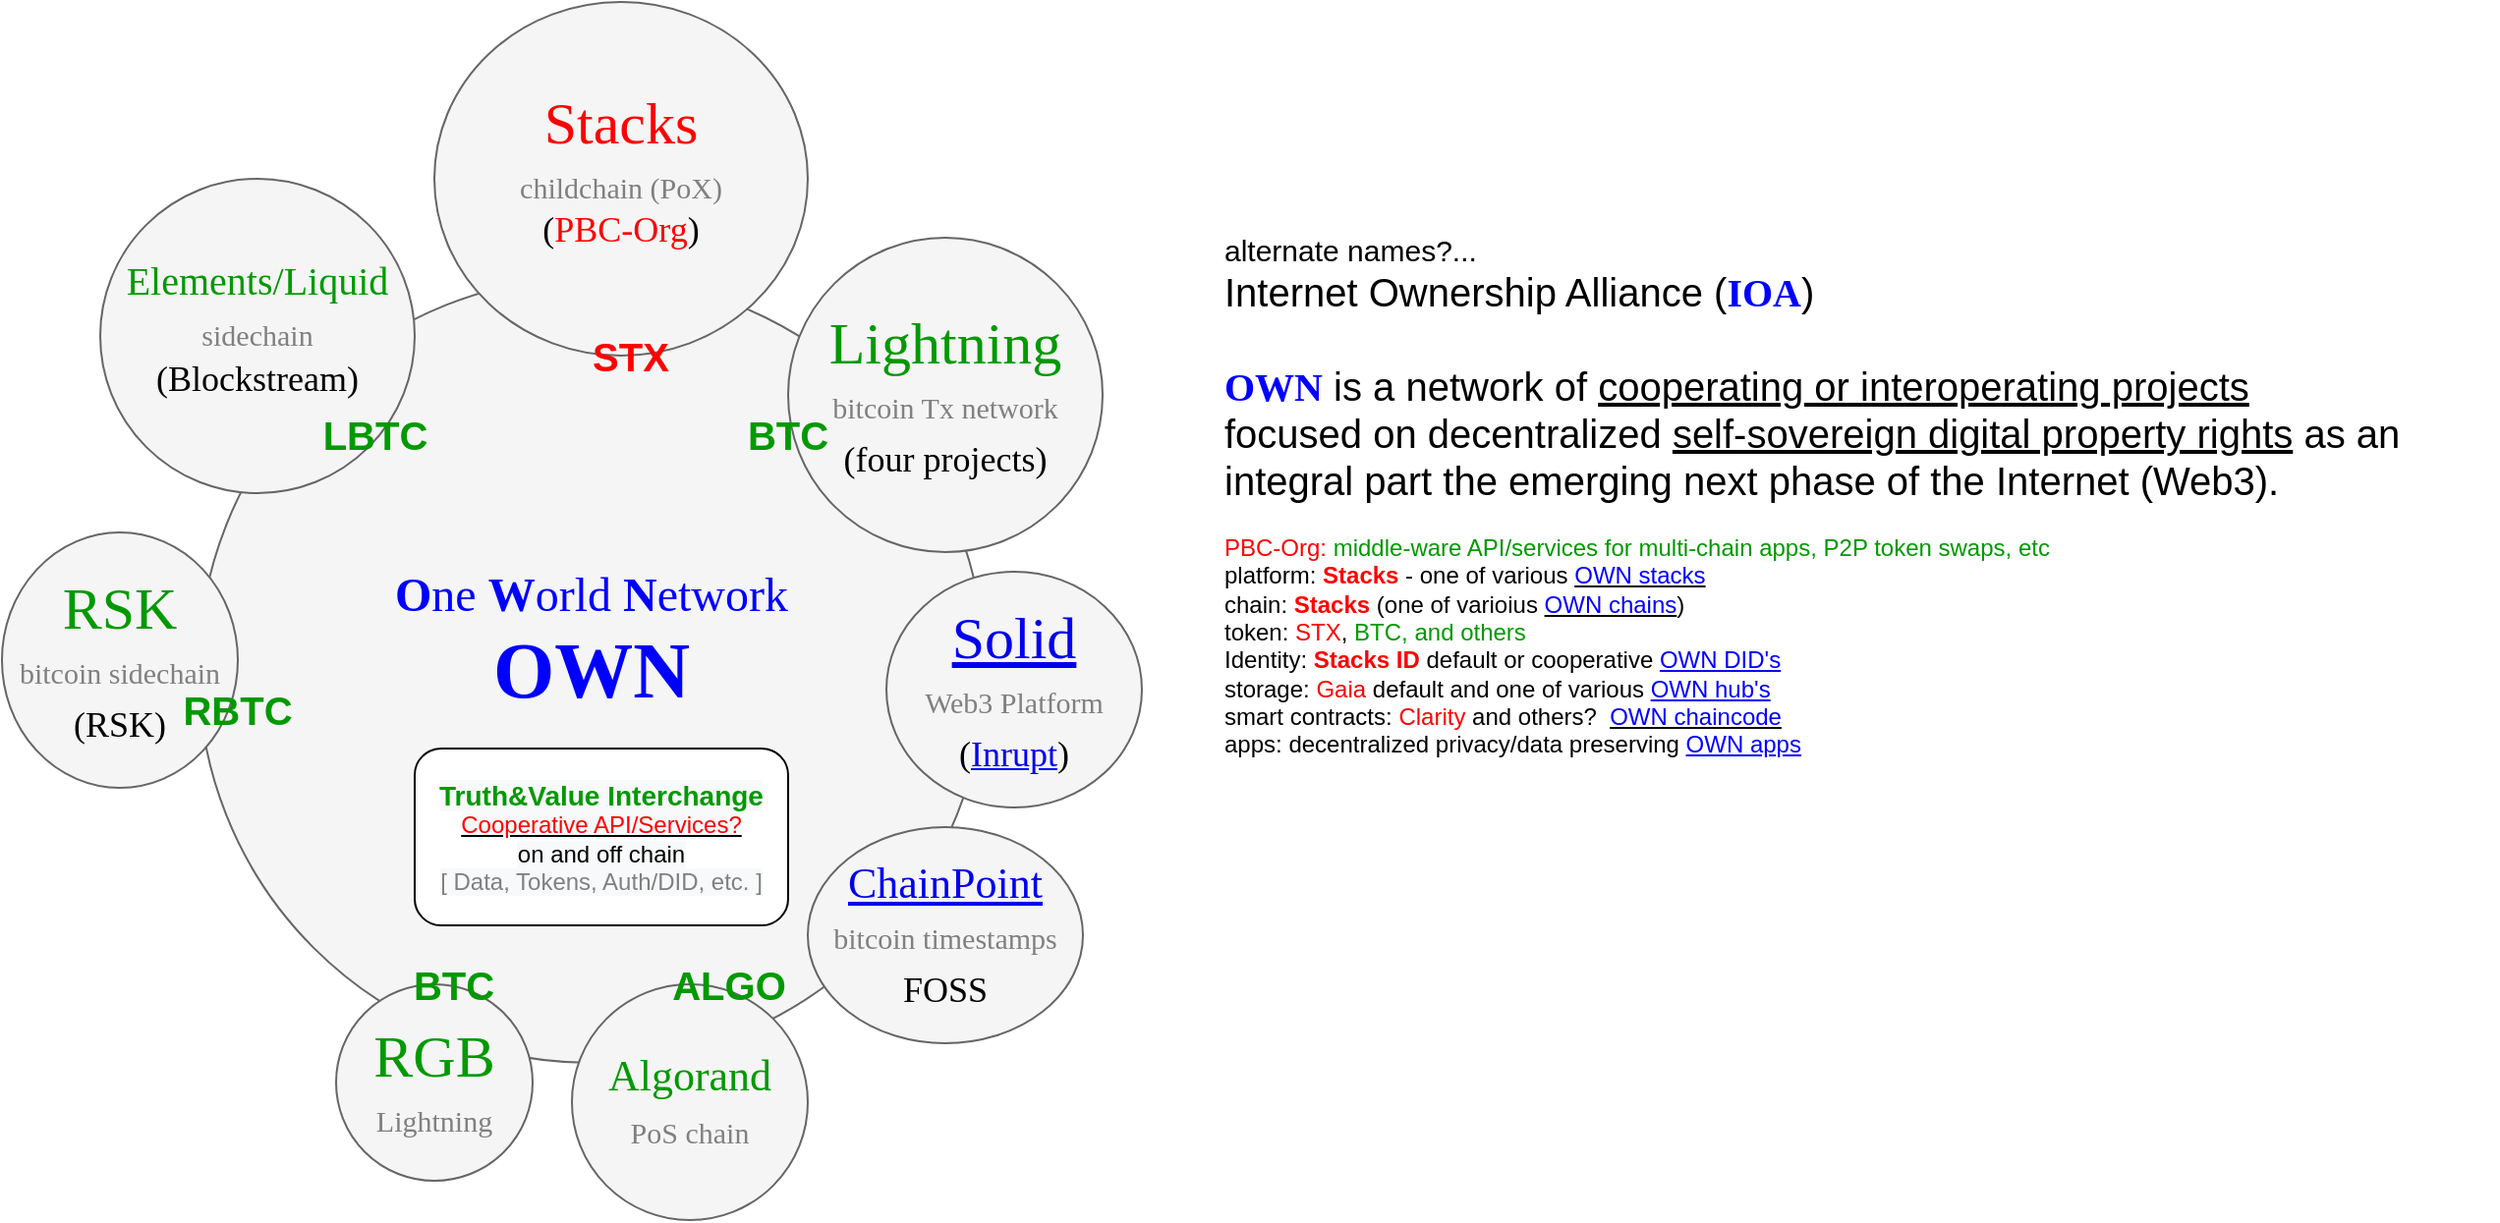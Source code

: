 <mxfile version="13.4.2" type="github">
  <diagram name="Page-1" id="dd472eb7-4b8b-5cd9-a60b-b15522922e76">
    <mxGraphModel dx="1363" dy="727" grid="1" gridSize="10" guides="1" tooltips="1" connect="1" arrows="1" fold="1" page="1" pageScale="1" pageWidth="1100" pageHeight="850" background="#ffffff" math="0" shadow="0">
      <root>
        <mxCell id="0" />
        <mxCell id="1" parent="0" />
        <mxCell id="374e34682ed331ee-1" value="&lt;font style=&quot;font-size: 24px&quot;&gt;&lt;font style=&quot;font-size: 24px&quot; color=&quot;#0000ff&quot;&gt;&lt;b&gt;O&lt;/b&gt;ne &lt;b&gt;W&lt;/b&gt;orld &lt;b&gt;N&lt;/b&gt;etwork&lt;/font&gt;&lt;br&gt;&lt;b&gt;&lt;font style=&quot;font-size: 40px&quot; color=&quot;#0000ff&quot;&gt;OWN&lt;/font&gt;&lt;br&gt;&lt;/b&gt;&lt;br&gt;&lt;/font&gt;" style="ellipse;whiteSpace=wrap;html=1;rounded=0;shadow=0;dashed=0;comic=0;fontFamily=Verdana;fontSize=22;fontColor=#0069D1;fillColor=#f5f5f5;strokeColor=#666666;" parent="1" vertex="1">
          <mxGeometry x="330" y="180" width="400" height="400" as="geometry" />
        </mxCell>
        <mxCell id="45236fa5f4b8e91a-1" value="&lt;font style=&quot;font-size: 30px&quot; color=&quot;#ff0000&quot;&gt;Stacks&lt;/font&gt;&lt;br&gt;&lt;font color=&quot;#808080&quot; style=&quot;font-size: 15px&quot;&gt;childchain (PoX)&lt;/font&gt;&lt;br&gt;&lt;sup&gt;&lt;font color=&quot;#000000&quot; style=&quot;font-size: 18px&quot;&gt;(&lt;/font&gt;&lt;font style=&quot;font-size: 18px&quot; color=&quot;#ff0000&quot;&gt;PBC-Org&lt;/font&gt;&lt;font color=&quot;#000000&quot; style=&quot;font-size: 18px&quot;&gt;)&lt;/font&gt;&lt;/sup&gt;" style="ellipse;whiteSpace=wrap;html=1;rounded=0;shadow=0;dashed=0;comic=0;fontFamily=Verdana;fontSize=22;fontColor=#0069D1;fillColor=#f5f5f5;strokeColor=#666666;" parent="1" vertex="1">
          <mxGeometry x="450" y="40" width="190" height="180" as="geometry" />
        </mxCell>
        <mxCell id="45236fa5f4b8e91a-2" value="&lt;font color=&quot;#009900&quot;&gt;Algorand&lt;/font&gt;&lt;br&gt;&lt;font color=&quot;#808080&quot; style=&quot;font-size: 15px&quot;&gt;PoS chain&lt;/font&gt;" style="ellipse;whiteSpace=wrap;html=1;rounded=0;shadow=0;dashed=0;comic=0;fontFamily=Verdana;fontSize=22;fontColor=#0069D1;fillColor=#f5f5f5;strokeColor=#666666;" parent="1" vertex="1">
          <mxGeometry x="520" y="540" width="120" height="120" as="geometry" />
        </mxCell>
        <mxCell id="45236fa5f4b8e91a-4" value="&lt;font color=&quot;#009900&quot;&gt;&lt;font style=&quot;font-size: 30px&quot;&gt;RSK&lt;/font&gt;&lt;br&gt;&lt;/font&gt;&lt;font style=&quot;font-size: 15px&quot; color=&quot;#808080&quot;&gt;bitcoin sidechain&lt;/font&gt;&lt;br&gt;&lt;font color=&quot;#000000&quot; style=&quot;font-size: 18px&quot;&gt;(RSK)&lt;/font&gt;" style="ellipse;whiteSpace=wrap;html=1;rounded=0;shadow=0;dashed=0;comic=0;fontFamily=Verdana;fontSize=22;fontColor=#0069D1;fillColor=#f5f5f5;strokeColor=#666666;" parent="1" vertex="1">
          <mxGeometry x="230" y="310" width="120" height="130" as="geometry" />
        </mxCell>
        <mxCell id="45236fa5f4b8e91a-5" value="&lt;font style=&quot;font-size: 20px&quot; color=&quot;#009900&quot;&gt;Elements/Liquid&lt;/font&gt;&lt;br&gt;&lt;font color=&quot;#808080&quot; style=&quot;font-size: 15px&quot;&gt;sidechain&lt;/font&gt;&lt;br&gt;&lt;sup&gt;&lt;font color=&quot;#000000&quot; style=&quot;font-size: 18px&quot;&gt;(Blockstream)&lt;/font&gt;&lt;/sup&gt;" style="ellipse;whiteSpace=wrap;html=1;rounded=0;shadow=0;dashed=0;comic=0;fontFamily=Verdana;fontSize=22;fontColor=#0069D1;fillColor=#f5f5f5;strokeColor=#666666;" parent="1" vertex="1">
          <mxGeometry x="280" y="130" width="160" height="160" as="geometry" />
        </mxCell>
        <mxCell id="45236fa5f4b8e91a-6" value="&lt;font style=&quot;font-size: 30px&quot; color=&quot;#009900&quot;&gt;Lightning&lt;/font&gt;&lt;br&gt;&lt;font color=&quot;#808080&quot; style=&quot;font-size: 15px&quot;&gt;bitcoin Tx network&lt;/font&gt;&lt;br&gt;&lt;font color=&quot;#000000&quot; style=&quot;font-size: 18px&quot;&gt;(four projects)&lt;/font&gt;" style="ellipse;whiteSpace=wrap;html=1;rounded=0;shadow=0;dashed=0;comic=0;fontFamily=Verdana;fontSize=22;fontColor=#0069D1;fillColor=#f5f5f5;strokeColor=#666666;" parent="1" vertex="1">
          <mxGeometry x="630" y="160" width="160" height="160" as="geometry" />
        </mxCell>
        <mxCell id="45236fa5f4b8e91a-7" value="&lt;font style=&quot;font-size: 30px&quot; color=&quot;#009900&quot;&gt;RGB&lt;/font&gt;&lt;br&gt;&lt;font style=&quot;font-size: 15px&quot; color=&quot;#808080&quot;&gt;Lightning&lt;/font&gt;" style="ellipse;whiteSpace=wrap;html=1;rounded=0;shadow=0;dashed=0;comic=0;fontFamily=Verdana;fontSize=22;fontColor=#0069D1;fillColor=#f5f5f5;strokeColor=#666666;" parent="1" vertex="1">
          <mxGeometry x="400" y="540" width="100" height="100" as="geometry" />
        </mxCell>
        <mxCell id="45236fa5f4b8e91a-8" value="&lt;font color=&quot;#ff8000&quot;&gt;&lt;a href=&quot;https://chainpoint.org/&quot;&gt;ChainPoint&lt;/a&gt;&lt;/font&gt;&lt;br&gt;&lt;font color=&quot;#808080&quot; style=&quot;font-size: 15px&quot;&gt;bitcoin timestamps&lt;/font&gt;&lt;br&gt;&lt;font color=&quot;#000000&quot; style=&quot;font-size: 18px&quot;&gt;FOSS&lt;/font&gt;" style="ellipse;whiteSpace=wrap;html=1;rounded=0;shadow=0;dashed=0;comic=0;fontFamily=Verdana;fontSize=22;fontColor=#0069D1;fillColor=#f5f5f5;strokeColor=#666666;" parent="1" vertex="1">
          <mxGeometry x="640" y="460" width="140" height="110" as="geometry" />
        </mxCell>
        <mxCell id="lZ3ra_9fjDl4-H9-Oguv-4" value="&lt;font size=&quot;1&quot; color=&quot;#ff0000&quot;&gt;&lt;b style=&quot;font-size: 20px&quot;&gt;STX&lt;/b&gt;&lt;/font&gt;" style="text;html=1;strokeColor=none;fillColor=none;align=center;verticalAlign=middle;whiteSpace=wrap;rounded=0;" parent="1" vertex="1">
          <mxGeometry x="530" y="210" width="40" height="20" as="geometry" />
        </mxCell>
        <mxCell id="lZ3ra_9fjDl4-H9-Oguv-5" value="&lt;font color=&quot;#009900&quot; size=&quot;1&quot;&gt;&lt;b style=&quot;font-size: 20px&quot;&gt;LBTC&lt;/b&gt;&lt;/font&gt;" style="text;html=1;strokeColor=none;fillColor=none;align=center;verticalAlign=middle;whiteSpace=wrap;rounded=0;" parent="1" vertex="1">
          <mxGeometry x="400" y="250" width="40" height="20" as="geometry" />
        </mxCell>
        <mxCell id="lZ3ra_9fjDl4-H9-Oguv-6" value="&lt;font color=&quot;#009900&quot; size=&quot;1&quot;&gt;&lt;b style=&quot;font-size: 20px&quot;&gt;RBTC&lt;/b&gt;&lt;/font&gt;" style="text;html=1;strokeColor=none;fillColor=none;align=center;verticalAlign=middle;whiteSpace=wrap;rounded=0;" parent="1" vertex="1">
          <mxGeometry x="330" y="390" width="40" height="20" as="geometry" />
        </mxCell>
        <mxCell id="lZ3ra_9fjDl4-H9-Oguv-9" value="&lt;font color=&quot;#009900&quot; size=&quot;1&quot;&gt;&lt;b style=&quot;font-size: 20px&quot;&gt;BTC&lt;/b&gt;&lt;/font&gt;" style="text;html=1;strokeColor=none;fillColor=none;align=center;verticalAlign=middle;whiteSpace=wrap;rounded=0;" parent="1" vertex="1">
          <mxGeometry x="610" y="250" width="40" height="20" as="geometry" />
        </mxCell>
        <mxCell id="lZ3ra_9fjDl4-H9-Oguv-10" value="&lt;span style=&quot;color: rgb(0 , 0 , 0) ; font-family: &amp;#34;helvetica&amp;#34; ; font-style: normal ; font-weight: 400 ; letter-spacing: normal ; text-align: center ; text-indent: 0px ; text-transform: none ; word-spacing: 0px ; background-color: rgb(248 , 249 , 250) ; font-size: 14px&quot;&gt;&lt;b&gt;&lt;font color=&quot;#009900&quot;&gt;Truth&amp;amp;Value Interchange&lt;/font&gt;&lt;/b&gt;&lt;/span&gt;&lt;font style=&quot;font-family: &amp;#34;helvetica&amp;#34; ; font-size: 12px ; font-style: normal ; font-weight: 400 ; letter-spacing: normal ; text-align: center ; text-indent: 0px ; text-transform: none ; word-spacing: 0px ; background-color: rgb(248 , 249 , 250)&quot;&gt;&lt;br&gt;&lt;u&gt;&lt;font color=&quot;#ff0000&quot;&gt;Cooperative API/Services?&lt;/font&gt;&lt;/u&gt;&lt;/font&gt;&lt;br style=&quot;color: rgb(0 , 0 , 0) ; font-family: &amp;#34;helvetica&amp;#34; ; font-size: 12px ; font-style: normal ; font-weight: 400 ; letter-spacing: normal ; text-align: center ; text-indent: 0px ; text-transform: none ; word-spacing: 0px ; background-color: rgb(248 , 249 , 250)&quot;&gt;&lt;span style=&quot;color: rgb(0 , 0 , 0) ; font-family: &amp;#34;helvetica&amp;#34; ; font-size: 12px ; font-style: normal ; font-weight: 400 ; letter-spacing: normal ; text-align: center ; text-indent: 0px ; text-transform: none ; word-spacing: 0px ; background-color: rgb(248 , 249 , 250) ; display: inline ; float: none&quot;&gt;on and off chain&lt;/span&gt;&lt;br style=&quot;color: rgb(0 , 0 , 0) ; font-family: &amp;#34;helvetica&amp;#34; ; font-size: 12px ; font-style: normal ; font-weight: 400 ; letter-spacing: normal ; text-align: center ; text-indent: 0px ; text-transform: none ; word-spacing: 0px ; background-color: rgb(248 , 249 , 250)&quot;&gt;&lt;font color=&quot;#808080&quot; style=&quot;font-family: &amp;#34;helvetica&amp;#34; ; font-size: 12px ; font-style: normal ; font-weight: 400 ; letter-spacing: normal ; text-align: center ; text-indent: 0px ; text-transform: none ; word-spacing: 0px ; background-color: rgb(248 , 249 , 250)&quot;&gt;[ Data, Tokens, Auth/DID, etc. ]&lt;/font&gt;" style="rounded=1;whiteSpace=wrap;html=1;" parent="1" vertex="1">
          <mxGeometry x="440" y="420" width="190" height="90" as="geometry" />
        </mxCell>
        <mxCell id="lZ3ra_9fjDl4-H9-Oguv-12" value="&lt;font color=&quot;#009900&quot;&gt;&lt;span style=&quot;font-size: 20px&quot;&gt;&lt;b&gt;ALGO&lt;/b&gt;&lt;/span&gt;&lt;/font&gt;" style="text;html=1;strokeColor=none;fillColor=none;align=center;verticalAlign=middle;whiteSpace=wrap;rounded=0;" parent="1" vertex="1">
          <mxGeometry x="580" y="530" width="40" height="20" as="geometry" />
        </mxCell>
        <mxCell id="lZ3ra_9fjDl4-H9-Oguv-14" value="&lt;font color=&quot;#009900&quot; size=&quot;1&quot;&gt;&lt;b style=&quot;font-size: 20px&quot;&gt;BTC&lt;/b&gt;&lt;/font&gt;" style="text;html=1;strokeColor=none;fillColor=none;align=center;verticalAlign=middle;whiteSpace=wrap;rounded=0;" parent="1" vertex="1">
          <mxGeometry x="440" y="530" width="40" height="20" as="geometry" />
        </mxCell>
        <mxCell id="1H9yyPW_hjN4RGJbeoG5-1" value="&lt;font style=&quot;font-size: 20px&quot;&gt;&lt;div&gt;&lt;font style=&quot;font-size: 20px&quot;&gt;&lt;font face=&quot;Verdana&quot; color=&quot;#0000ff&quot; style=&quot;font-size: 20px&quot;&gt;&lt;b&gt;OWN&lt;/b&gt;&lt;/font&gt;&lt;span&gt;&amp;nbsp;is a &lt;/span&gt;&lt;/font&gt;network of &lt;u&gt;cooperating or interoperating projects&lt;/u&gt;&amp;nbsp;&lt;/div&gt;focused on&amp;nbsp;decentralized&amp;nbsp;&lt;u&gt;self-sovereign digital property rights&lt;/u&gt; as an integral part the emerging next phase of the Internet (Web3).&lt;br&gt;&lt;/font&gt;&lt;br&gt;&lt;span style=&quot;color: rgb(255 , 0 , 0)&quot;&gt;PBC-Org:&amp;nbsp;&lt;/span&gt;&lt;font style=&quot;font-size: 12px&quot; color=&quot;#009900&quot;&gt;middle-ware API/services for multi-chain apps, P2P token swaps, etc&lt;/font&gt;&lt;br&gt;platform: &lt;font color=&quot;#ff0000&quot;&gt;&lt;b&gt;Stacks&lt;/b&gt;&lt;/font&gt; - one of various &lt;u&gt;&lt;font color=&quot;#0000ff&quot;&gt;OWN stacks&lt;/font&gt;&lt;/u&gt;&lt;br&gt;&lt;div&gt;chain: &lt;font color=&quot;#ff0000&quot;&gt;&lt;b&gt;Stacks&lt;/b&gt;&lt;/font&gt; (one of varioius&amp;nbsp;&lt;u&gt;&lt;font color=&quot;#0000ff&quot;&gt;OWN chains&lt;/font&gt;&lt;/u&gt;)&lt;br&gt;token: &lt;font color=&quot;#ff0000&quot;&gt;STX&lt;/font&gt;,&amp;nbsp;&lt;font color=&quot;#009900&quot;&gt;BTC, and others&lt;/font&gt;&amp;nbsp;&lt;br&gt;Identity: &lt;font color=&quot;#ff0000&quot;&gt;&lt;b&gt;Stacks ID&lt;/b&gt;&lt;/font&gt;&amp;nbsp;default or cooperative &lt;font color=&quot;#0000ff&quot;&gt;&lt;u&gt;OWN DID&#39;s&lt;/u&gt;&lt;/font&gt;&lt;br&gt;storage: &lt;font color=&quot;#ff0000&quot;&gt;Gaia&lt;/font&gt;&amp;nbsp;default and one of various&amp;nbsp;&lt;u style=&quot;color: rgb(0 , 0 , 255)&quot;&gt;OWN hub&#39;s&lt;/u&gt;&lt;br&gt;&lt;span&gt;smart contracts: &lt;/span&gt;&lt;font color=&quot;#ff0000&quot;&gt;Clarity&lt;/font&gt;&lt;span&gt;&amp;nbsp;and others?&amp;nbsp; &lt;/span&gt;&lt;u&gt;&lt;font color=&quot;#0000ff&quot;&gt;OWN chaincode&lt;/font&gt;&lt;/u&gt;&lt;br&gt;&lt;/div&gt;&lt;div&gt;apps:&amp;nbsp;decentralized privacy/data preserving &lt;font color=&quot;#0000ff&quot;&gt;&lt;u&gt;OWN apps&lt;/u&gt;&lt;/font&gt;&lt;/div&gt;&lt;br&gt;&lt;div&gt;&lt;br&gt;&lt;/div&gt;" style="text;html=1;strokeColor=none;fillColor=none;align=left;verticalAlign=middle;whiteSpace=wrap;rounded=0;" vertex="1" parent="1">
          <mxGeometry x="850" y="237.5" width="650" height="202.5" as="geometry" />
        </mxCell>
        <mxCell id="1H9yyPW_hjN4RGJbeoG5-5" value="&lt;font style=&quot;font-size: 15px&quot;&gt;alternate names?...&lt;/font&gt;&lt;br&gt;&lt;font style=&quot;font-size: 20px&quot;&gt;Internet Ownership Alliance (&lt;font color=&quot;#0000ff&quot; style=&quot;font-size: 20px&quot; face=&quot;Verdana&quot;&gt;&lt;b&gt;IOA&lt;/b&gt;&lt;/font&gt;)&lt;br&gt;&lt;/font&gt;&lt;span style=&quot;font-size: 32px&quot;&gt;&lt;br&gt;&lt;/span&gt;" style="text;html=1;strokeColor=none;fillColor=none;align=left;verticalAlign=middle;whiteSpace=wrap;rounded=0;" vertex="1" parent="1">
          <mxGeometry x="850" y="157.5" width="600" height="80" as="geometry" />
        </mxCell>
        <mxCell id="1H9yyPW_hjN4RGJbeoG5-9" value="&lt;span style=&quot;font-size: 30px&quot;&gt;&lt;font color=&quot;#ff8000&quot;&gt;&lt;a href=&quot;https://solidproject.org/&quot;&gt;Solid&lt;/a&gt;&lt;/font&gt;&lt;/span&gt;&lt;br&gt;&lt;font color=&quot;#808080&quot; style=&quot;font-size: 15px&quot;&gt;Web3 Platform&lt;/font&gt;&lt;br&gt;&lt;font color=&quot;#000000&quot; style=&quot;font-size: 18px&quot;&gt;(&lt;a href=&quot;https://inrupt.com/&quot;&gt;Inrupt&lt;/a&gt;)&lt;/font&gt;" style="ellipse;whiteSpace=wrap;html=1;rounded=0;shadow=0;dashed=0;comic=0;fontFamily=Verdana;fontSize=22;fontColor=#0069D1;fillColor=#f5f5f5;strokeColor=#666666;" vertex="1" parent="1">
          <mxGeometry x="680" y="330" width="130" height="120" as="geometry" />
        </mxCell>
      </root>
    </mxGraphModel>
  </diagram>
</mxfile>
